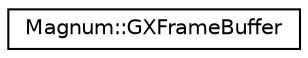 digraph "圖形化之類別階層"
{
  edge [fontname="Helvetica",fontsize="10",labelfontname="Helvetica",labelfontsize="10"];
  node [fontname="Helvetica",fontsize="10",shape=record];
  rankdir="LR";
  Node1 [label="Magnum::GXFrameBuffer",height=0.2,width=0.4,color="black", fillcolor="white", style="filled",URL="$class_magnum_1_1_g_x_frame_buffer.html"];
}
